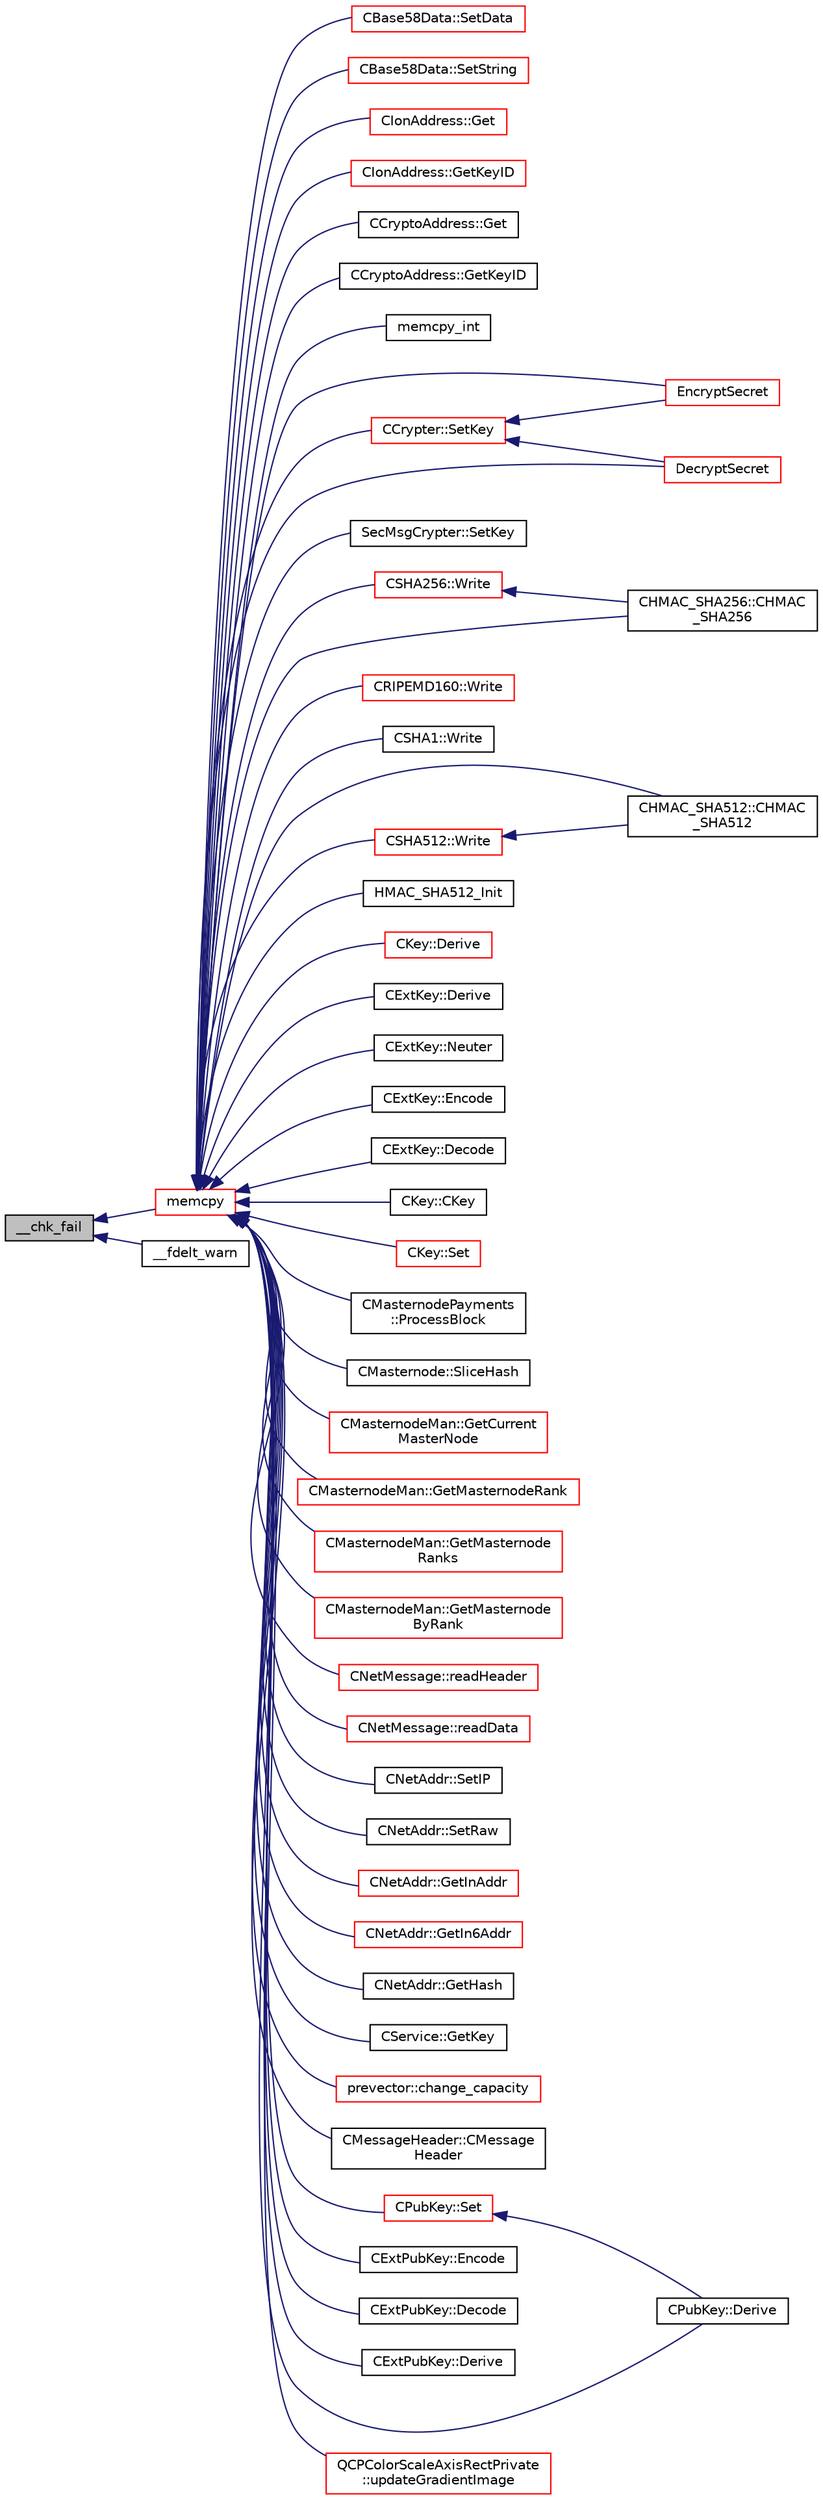 digraph "__chk_fail"
{
  edge [fontname="Helvetica",fontsize="10",labelfontname="Helvetica",labelfontsize="10"];
  node [fontname="Helvetica",fontsize="10",shape=record];
  rankdir="LR";
  Node1 [label="__chk_fail",height=0.2,width=0.4,color="black", fillcolor="grey75", style="filled", fontcolor="black"];
  Node1 -> Node2 [dir="back",color="midnightblue",fontsize="10",style="solid",fontname="Helvetica"];
  Node2 [label="memcpy",height=0.2,width=0.4,color="red", fillcolor="white", style="filled",URL="$d1/d54/glibc__sanity_8cpp.html#a0f46826ab0466591e136db24394923cf"];
  Node2 -> Node3 [dir="back",color="midnightblue",fontsize="10",style="solid",fontname="Helvetica"];
  Node3 [label="CBase58Data::SetData",height=0.2,width=0.4,color="red", fillcolor="white", style="filled",URL="$d2/d08/class_c_base58_data.html#afab1c06a0a4f631fd889434a2bc48c27"];
  Node2 -> Node16 [dir="back",color="midnightblue",fontsize="10",style="solid",fontname="Helvetica"];
  Node16 [label="CBase58Data::SetString",height=0.2,width=0.4,color="red", fillcolor="white", style="filled",URL="$d2/d08/class_c_base58_data.html#a250fa3bc97d03c7d87de5485c8b49b57"];
  Node2 -> Node51 [dir="back",color="midnightblue",fontsize="10",style="solid",fontname="Helvetica"];
  Node51 [label="CIonAddress::Get",height=0.2,width=0.4,color="red", fillcolor="white", style="filled",URL="$d1/de4/class_c_ion_address.html#aa70f9899f0a3cf37e4a87483db5cf99d"];
  Node2 -> Node99 [dir="back",color="midnightblue",fontsize="10",style="solid",fontname="Helvetica"];
  Node99 [label="CIonAddress::GetKeyID",height=0.2,width=0.4,color="red", fillcolor="white", style="filled",URL="$d1/de4/class_c_ion_address.html#a39fc6281214567b569fac52ff718736c"];
  Node2 -> Node107 [dir="back",color="midnightblue",fontsize="10",style="solid",fontname="Helvetica"];
  Node107 [label="CCryptoAddress::Get",height=0.2,width=0.4,color="black", fillcolor="white", style="filled",URL="$d4/d11/class_c_crypto_address.html#affa7a34ad2640583371f20f540e9e25e"];
  Node2 -> Node108 [dir="back",color="midnightblue",fontsize="10",style="solid",fontname="Helvetica"];
  Node108 [label="CCryptoAddress::GetKeyID",height=0.2,width=0.4,color="black", fillcolor="white", style="filled",URL="$d4/d11/class_c_crypto_address.html#a7be88ec50f878f0174481299dcba1351"];
  Node2 -> Node109 [dir="back",color="midnightblue",fontsize="10",style="solid",fontname="Helvetica"];
  Node109 [label="memcpy_int",height=0.2,width=0.4,color="black", fillcolor="white", style="filled",URL="$d1/d54/glibc__sanity_8cpp.html#a5f0bdd4402f85d9b30074959e99699f5"];
  Node2 -> Node110 [dir="back",color="midnightblue",fontsize="10",style="solid",fontname="Helvetica"];
  Node110 [label="CCrypter::SetKey",height=0.2,width=0.4,color="red", fillcolor="white", style="filled",URL="$d7/d89/class_c_crypter.html#a0d948dd4796e2420e1dd9c1ddbf7974e"];
  Node110 -> Node111 [dir="back",color="midnightblue",fontsize="10",style="solid",fontname="Helvetica"];
  Node111 [label="EncryptSecret",height=0.2,width=0.4,color="red", fillcolor="white", style="filled",URL="$df/d1f/crypter_8h.html#a4fa4e3134d2b6e4913b9ce6369820697"];
  Node110 -> Node126 [dir="back",color="midnightblue",fontsize="10",style="solid",fontname="Helvetica"];
  Node126 [label="DecryptSecret",height=0.2,width=0.4,color="red", fillcolor="white", style="filled",URL="$df/d1f/crypter_8h.html#aded00aa7498a7485a00e77a20856b3e4"];
  Node2 -> Node111 [dir="back",color="midnightblue",fontsize="10",style="solid",fontname="Helvetica"];
  Node2 -> Node126 [dir="back",color="midnightblue",fontsize="10",style="solid",fontname="Helvetica"];
  Node2 -> Node144 [dir="back",color="midnightblue",fontsize="10",style="solid",fontname="Helvetica"];
  Node144 [label="SecMsgCrypter::SetKey",height=0.2,width=0.4,color="black", fillcolor="white", style="filled",URL="$dc/dd6/class_sec_msg_crypter.html#a5ed79b6b7217c58cbea219a93c32c4de"];
  Node2 -> Node145 [dir="back",color="midnightblue",fontsize="10",style="solid",fontname="Helvetica"];
  Node145 [label="CHMAC_SHA256::CHMAC\l_SHA256",height=0.2,width=0.4,color="black", fillcolor="white", style="filled",URL="$d7/dcc/class_c_h_m_a_c___s_h_a256.html#a63236821773ad9edb3fba4623eef39b2"];
  Node2 -> Node146 [dir="back",color="midnightblue",fontsize="10",style="solid",fontname="Helvetica"];
  Node146 [label="CHMAC_SHA512::CHMAC\l_SHA512",height=0.2,width=0.4,color="black", fillcolor="white", style="filled",URL="$dd/d0b/class_c_h_m_a_c___s_h_a512.html#a03e1288c20422f66b7e732aafda804e5"];
  Node2 -> Node147 [dir="back",color="midnightblue",fontsize="10",style="solid",fontname="Helvetica"];
  Node147 [label="CRIPEMD160::Write",height=0.2,width=0.4,color="red", fillcolor="white", style="filled",URL="$d2/d84/class_c_r_i_p_e_m_d160.html#a221143b9d94af623d07c4f4ba1bf6007"];
  Node2 -> Node149 [dir="back",color="midnightblue",fontsize="10",style="solid",fontname="Helvetica"];
  Node149 [label="CSHA1::Write",height=0.2,width=0.4,color="black", fillcolor="white", style="filled",URL="$d9/d3f/class_c_s_h_a1.html#a4322be694ccb2d9864e0cd0c30496a8a"];
  Node2 -> Node150 [dir="back",color="midnightblue",fontsize="10",style="solid",fontname="Helvetica"];
  Node150 [label="CSHA256::Write",height=0.2,width=0.4,color="red", fillcolor="white", style="filled",URL="$d7/d2e/class_c_s_h_a256.html#a9d7de520a562655da85349372820c883"];
  Node150 -> Node145 [dir="back",color="midnightblue",fontsize="10",style="solid",fontname="Helvetica"];
  Node2 -> Node161 [dir="back",color="midnightblue",fontsize="10",style="solid",fontname="Helvetica"];
  Node161 [label="CSHA512::Write",height=0.2,width=0.4,color="red", fillcolor="white", style="filled",URL="$d4/dcb/class_c_s_h_a512.html#aefd8260a2c205f11d44670ae68f1aff0"];
  Node161 -> Node146 [dir="back",color="midnightblue",fontsize="10",style="solid",fontname="Helvetica"];
  Node2 -> Node164 [dir="back",color="midnightblue",fontsize="10",style="solid",fontname="Helvetica"];
  Node164 [label="HMAC_SHA512_Init",height=0.2,width=0.4,color="black", fillcolor="white", style="filled",URL="$db/dfb/hash_8h.html#a4b8c72838f26539d69f31e256fd6dc5c"];
  Node2 -> Node165 [dir="back",color="midnightblue",fontsize="10",style="solid",fontname="Helvetica"];
  Node165 [label="CKey::Derive",height=0.2,width=0.4,color="red", fillcolor="white", style="filled",URL="$d2/d63/class_c_key.html#a5166e6f49c17c3ad47ac0fa89305307b"];
  Node2 -> Node166 [dir="back",color="midnightblue",fontsize="10",style="solid",fontname="Helvetica"];
  Node166 [label="CExtKey::Derive",height=0.2,width=0.4,color="black", fillcolor="white", style="filled",URL="$d2/d6e/struct_c_ext_key.html#a589df63664c6d12bfe071b747a245b1d"];
  Node2 -> Node167 [dir="back",color="midnightblue",fontsize="10",style="solid",fontname="Helvetica"];
  Node167 [label="CExtKey::Neuter",height=0.2,width=0.4,color="black", fillcolor="white", style="filled",URL="$d2/d6e/struct_c_ext_key.html#a4ea6bbc6c9bda4f8d77cade114155569"];
  Node2 -> Node168 [dir="back",color="midnightblue",fontsize="10",style="solid",fontname="Helvetica"];
  Node168 [label="CExtKey::Encode",height=0.2,width=0.4,color="black", fillcolor="white", style="filled",URL="$d2/d6e/struct_c_ext_key.html#a4f68dfccef42685d954d3fb22fd6c67c"];
  Node2 -> Node169 [dir="back",color="midnightblue",fontsize="10",style="solid",fontname="Helvetica"];
  Node169 [label="CExtKey::Decode",height=0.2,width=0.4,color="black", fillcolor="white", style="filled",URL="$d2/d6e/struct_c_ext_key.html#a9720e119745472336b6729e19f0819dd"];
  Node2 -> Node170 [dir="back",color="midnightblue",fontsize="10",style="solid",fontname="Helvetica"];
  Node170 [label="CKey::CKey",height=0.2,width=0.4,color="black", fillcolor="white", style="filled",URL="$d2/d63/class_c_key.html#afcea34cefd25675f4cf9b03eaa4bb7d9"];
  Node2 -> Node171 [dir="back",color="midnightblue",fontsize="10",style="solid",fontname="Helvetica"];
  Node171 [label="CKey::Set",height=0.2,width=0.4,color="red", fillcolor="white", style="filled",URL="$d2/d63/class_c_key.html#aaa13d5f08456bba094210c5eeabf64c8"];
  Node2 -> Node34 [dir="back",color="midnightblue",fontsize="10",style="solid",fontname="Helvetica"];
  Node34 [label="CMasternodePayments\l::ProcessBlock",height=0.2,width=0.4,color="black", fillcolor="white", style="filled",URL="$dc/d9a/class_c_masternode_payments.html#aa23dfbc148f10f601e9771bfcffea441"];
  Node2 -> Node173 [dir="back",color="midnightblue",fontsize="10",style="solid",fontname="Helvetica"];
  Node173 [label="CMasternode::SliceHash",height=0.2,width=0.4,color="black", fillcolor="white", style="filled",URL="$d6/dac/class_c_masternode.html#a2bdfe71525650c59ca2a94f5e91aca0c"];
  Node2 -> Node174 [dir="back",color="midnightblue",fontsize="10",style="solid",fontname="Helvetica"];
  Node174 [label="CMasternodeMan::GetCurrent\lMasterNode",height=0.2,width=0.4,color="red", fillcolor="white", style="filled",URL="$dc/d6b/class_c_masternode_man.html#a2b3a91870855e8fcb9b2b6e00c35197f"];
  Node2 -> Node176 [dir="back",color="midnightblue",fontsize="10",style="solid",fontname="Helvetica"];
  Node176 [label="CMasternodeMan::GetMasternodeRank",height=0.2,width=0.4,color="red", fillcolor="white", style="filled",URL="$dc/d6b/class_c_masternode_man.html#a41fd522da90284837d5dcb1e2d2e7d7c"];
  Node2 -> Node181 [dir="back",color="midnightblue",fontsize="10",style="solid",fontname="Helvetica"];
  Node181 [label="CMasternodeMan::GetMasternode\lRanks",height=0.2,width=0.4,color="red", fillcolor="white", style="filled",URL="$dc/d6b/class_c_masternode_man.html#ac06180b4570d5d1b098979c2f59a7a90"];
  Node2 -> Node183 [dir="back",color="midnightblue",fontsize="10",style="solid",fontname="Helvetica"];
  Node183 [label="CMasternodeMan::GetMasternode\lByRank",height=0.2,width=0.4,color="red", fillcolor="white", style="filled",URL="$dc/d6b/class_c_masternode_man.html#ab32afaad2651c69d2f93c68aee466677"];
  Node2 -> Node186 [dir="back",color="midnightblue",fontsize="10",style="solid",fontname="Helvetica"];
  Node186 [label="CNetMessage::readHeader",height=0.2,width=0.4,color="red", fillcolor="white", style="filled",URL="$d7/d97/class_c_net_message.html#a3e58f5f29b23d1377f8fd15fc75c78ac"];
  Node2 -> Node188 [dir="back",color="midnightblue",fontsize="10",style="solid",fontname="Helvetica"];
  Node188 [label="CNetMessage::readData",height=0.2,width=0.4,color="red", fillcolor="white", style="filled",URL="$d7/d97/class_c_net_message.html#adbc1669a56462daea5f37e5e99117f8c"];
  Node2 -> Node189 [dir="back",color="midnightblue",fontsize="10",style="solid",fontname="Helvetica"];
  Node189 [label="CNetAddr::SetIP",height=0.2,width=0.4,color="black", fillcolor="white", style="filled",URL="$d3/dc3/class_c_net_addr.html#a1c6087345e5ca07a151451cd6deb974f"];
  Node2 -> Node190 [dir="back",color="midnightblue",fontsize="10",style="solid",fontname="Helvetica"];
  Node190 [label="CNetAddr::SetRaw",height=0.2,width=0.4,color="black", fillcolor="white", style="filled",URL="$d3/dc3/class_c_net_addr.html#a1f0b23aca4ca78c11735d13f3583b7ad",tooltip="Set raw IPv4 or IPv6 address (in network byte order) "];
  Node2 -> Node191 [dir="back",color="midnightblue",fontsize="10",style="solid",fontname="Helvetica"];
  Node191 [label="CNetAddr::GetInAddr",height=0.2,width=0.4,color="red", fillcolor="white", style="filled",URL="$d3/dc3/class_c_net_addr.html#a4f73432c55d4acb6b9e4c54833eefea6"];
  Node2 -> Node210 [dir="back",color="midnightblue",fontsize="10",style="solid",fontname="Helvetica"];
  Node210 [label="CNetAddr::GetIn6Addr",height=0.2,width=0.4,color="red", fillcolor="white", style="filled",URL="$d3/dc3/class_c_net_addr.html#a3616012f94b27148e5b8e27d943d4884"];
  Node2 -> Node211 [dir="back",color="midnightblue",fontsize="10",style="solid",fontname="Helvetica"];
  Node211 [label="CNetAddr::GetHash",height=0.2,width=0.4,color="black", fillcolor="white", style="filled",URL="$d3/dc3/class_c_net_addr.html#a8fae7d32e83e9fbb9ce0216f896133c9"];
  Node2 -> Node212 [dir="back",color="midnightblue",fontsize="10",style="solid",fontname="Helvetica"];
  Node212 [label="CService::GetKey",height=0.2,width=0.4,color="black", fillcolor="white", style="filled",URL="$d3/dcc/class_c_service.html#af21ea7db4318330b337c8bfdcc55aff0"];
  Node2 -> Node213 [dir="back",color="midnightblue",fontsize="10",style="solid",fontname="Helvetica"];
  Node213 [label="prevector::change_capacity",height=0.2,width=0.4,color="red", fillcolor="white", style="filled",URL="$de/d38/classprevector.html#a0e673654d3b7d8d6f79534e17f68741a"];
  Node2 -> Node225 [dir="back",color="midnightblue",fontsize="10",style="solid",fontname="Helvetica"];
  Node225 [label="CMessageHeader::CMessage\lHeader",height=0.2,width=0.4,color="black", fillcolor="white", style="filled",URL="$d6/de5/class_c_message_header.html#a188435dbfe51172b368873e8e7f688b0"];
  Node2 -> Node226 [dir="back",color="midnightblue",fontsize="10",style="solid",fontname="Helvetica"];
  Node226 [label="CPubKey::Derive",height=0.2,width=0.4,color="black", fillcolor="white", style="filled",URL="$da/d4e/class_c_pub_key.html#a6e70269c1be731ace2fce8bfba9a0c36"];
  Node2 -> Node227 [dir="back",color="midnightblue",fontsize="10",style="solid",fontname="Helvetica"];
  Node227 [label="CExtPubKey::Encode",height=0.2,width=0.4,color="black", fillcolor="white", style="filled",URL="$d0/d72/struct_c_ext_pub_key.html#a3a2ca2ede05e4b709e0a9a1bcee4de1e"];
  Node2 -> Node228 [dir="back",color="midnightblue",fontsize="10",style="solid",fontname="Helvetica"];
  Node228 [label="CExtPubKey::Decode",height=0.2,width=0.4,color="black", fillcolor="white", style="filled",URL="$d0/d72/struct_c_ext_pub_key.html#aa3ca44410ecfa765962d3b97aef61ab5"];
  Node2 -> Node229 [dir="back",color="midnightblue",fontsize="10",style="solid",fontname="Helvetica"];
  Node229 [label="CExtPubKey::Derive",height=0.2,width=0.4,color="black", fillcolor="white", style="filled",URL="$d0/d72/struct_c_ext_pub_key.html#a2dae8fcc00b9617589dd0b1444f95ec8"];
  Node2 -> Node230 [dir="back",color="midnightblue",fontsize="10",style="solid",fontname="Helvetica"];
  Node230 [label="CPubKey::Set",height=0.2,width=0.4,color="red", fillcolor="white", style="filled",URL="$da/d4e/class_c_pub_key.html#af59bc1d3be119c1f8b49d3c1e2c0797b"];
  Node230 -> Node226 [dir="back",color="midnightblue",fontsize="10",style="solid",fontname="Helvetica"];
  Node2 -> Node242 [dir="back",color="midnightblue",fontsize="10",style="solid",fontname="Helvetica"];
  Node242 [label="QCPColorScaleAxisRectPrivate\l::updateGradientImage",height=0.2,width=0.4,color="red", fillcolor="white", style="filled",URL="$df/ddc/class_q_c_p_color_scale_axis_rect_private.html#a73754cab312aeaddea1bfcc67cc079ac"];
  Node1 -> Node258 [dir="back",color="midnightblue",fontsize="10",style="solid",fontname="Helvetica"];
  Node258 [label="__fdelt_warn",height=0.2,width=0.4,color="black", fillcolor="white", style="filled",URL="$d5/d9f/glibc__compat_8cpp.html#a1328f53597b071dd4f8333c9ad609883"];
}
